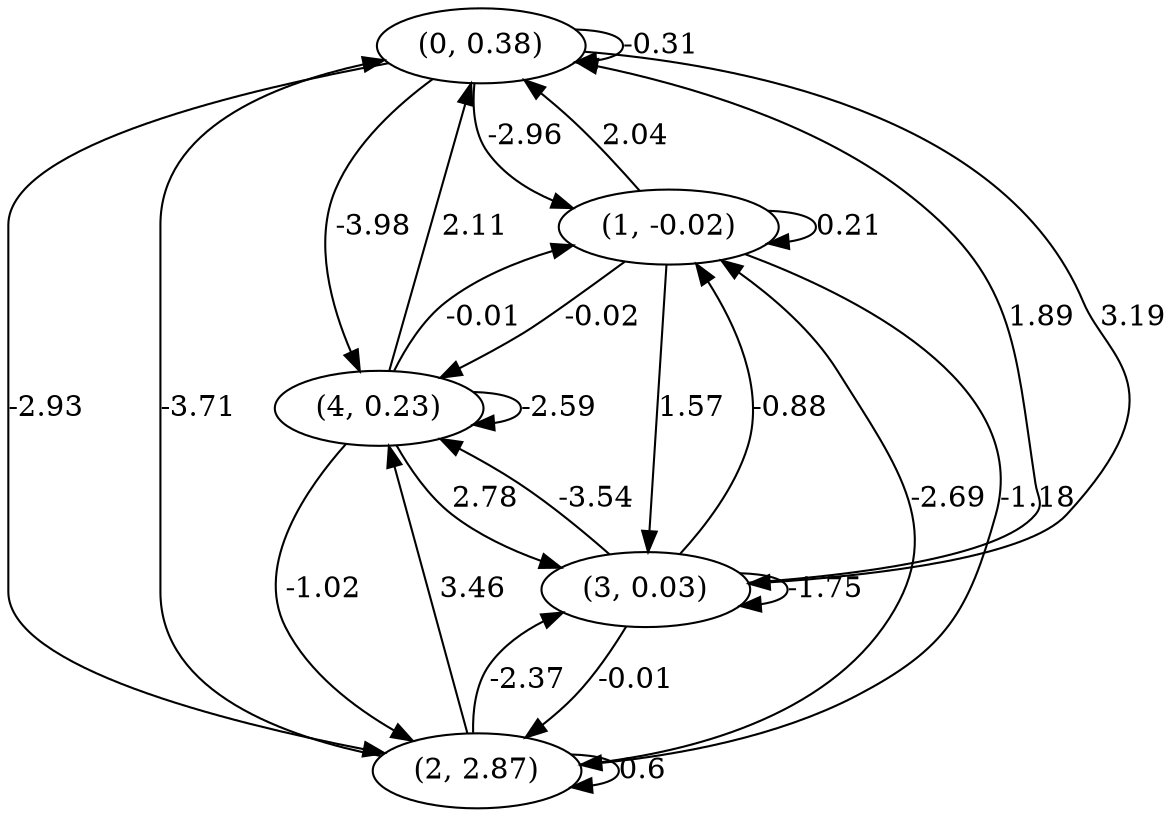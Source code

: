 digraph {
    0 [ label = "(0, 0.38)" ]
    1 [ label = "(1, -0.02)" ]
    2 [ label = "(2, 2.87)" ]
    3 [ label = "(3, 0.03)" ]
    4 [ label = "(4, 0.23)" ]
    0 -> 0 [ label = "-0.31" ]
    1 -> 1 [ label = "0.21" ]
    2 -> 2 [ label = "0.6" ]
    3 -> 3 [ label = "-1.75" ]
    4 -> 4 [ label = "-2.59" ]
    1 -> 0 [ label = "2.04" ]
    2 -> 0 [ label = "-3.71" ]
    3 -> 0 [ label = "1.89" ]
    4 -> 0 [ label = "2.11" ]
    0 -> 1 [ label = "-2.96" ]
    2 -> 1 [ label = "-2.69" ]
    3 -> 1 [ label = "-0.88" ]
    4 -> 1 [ label = "-0.01" ]
    0 -> 2 [ label = "-2.93" ]
    1 -> 2 [ label = "-1.18" ]
    3 -> 2 [ label = "-0.01" ]
    4 -> 2 [ label = "-1.02" ]
    0 -> 3 [ label = "3.19" ]
    1 -> 3 [ label = "1.57" ]
    2 -> 3 [ label = "-2.37" ]
    4 -> 3 [ label = "2.78" ]
    0 -> 4 [ label = "-3.98" ]
    1 -> 4 [ label = "-0.02" ]
    2 -> 4 [ label = "3.46" ]
    3 -> 4 [ label = "-3.54" ]
}

